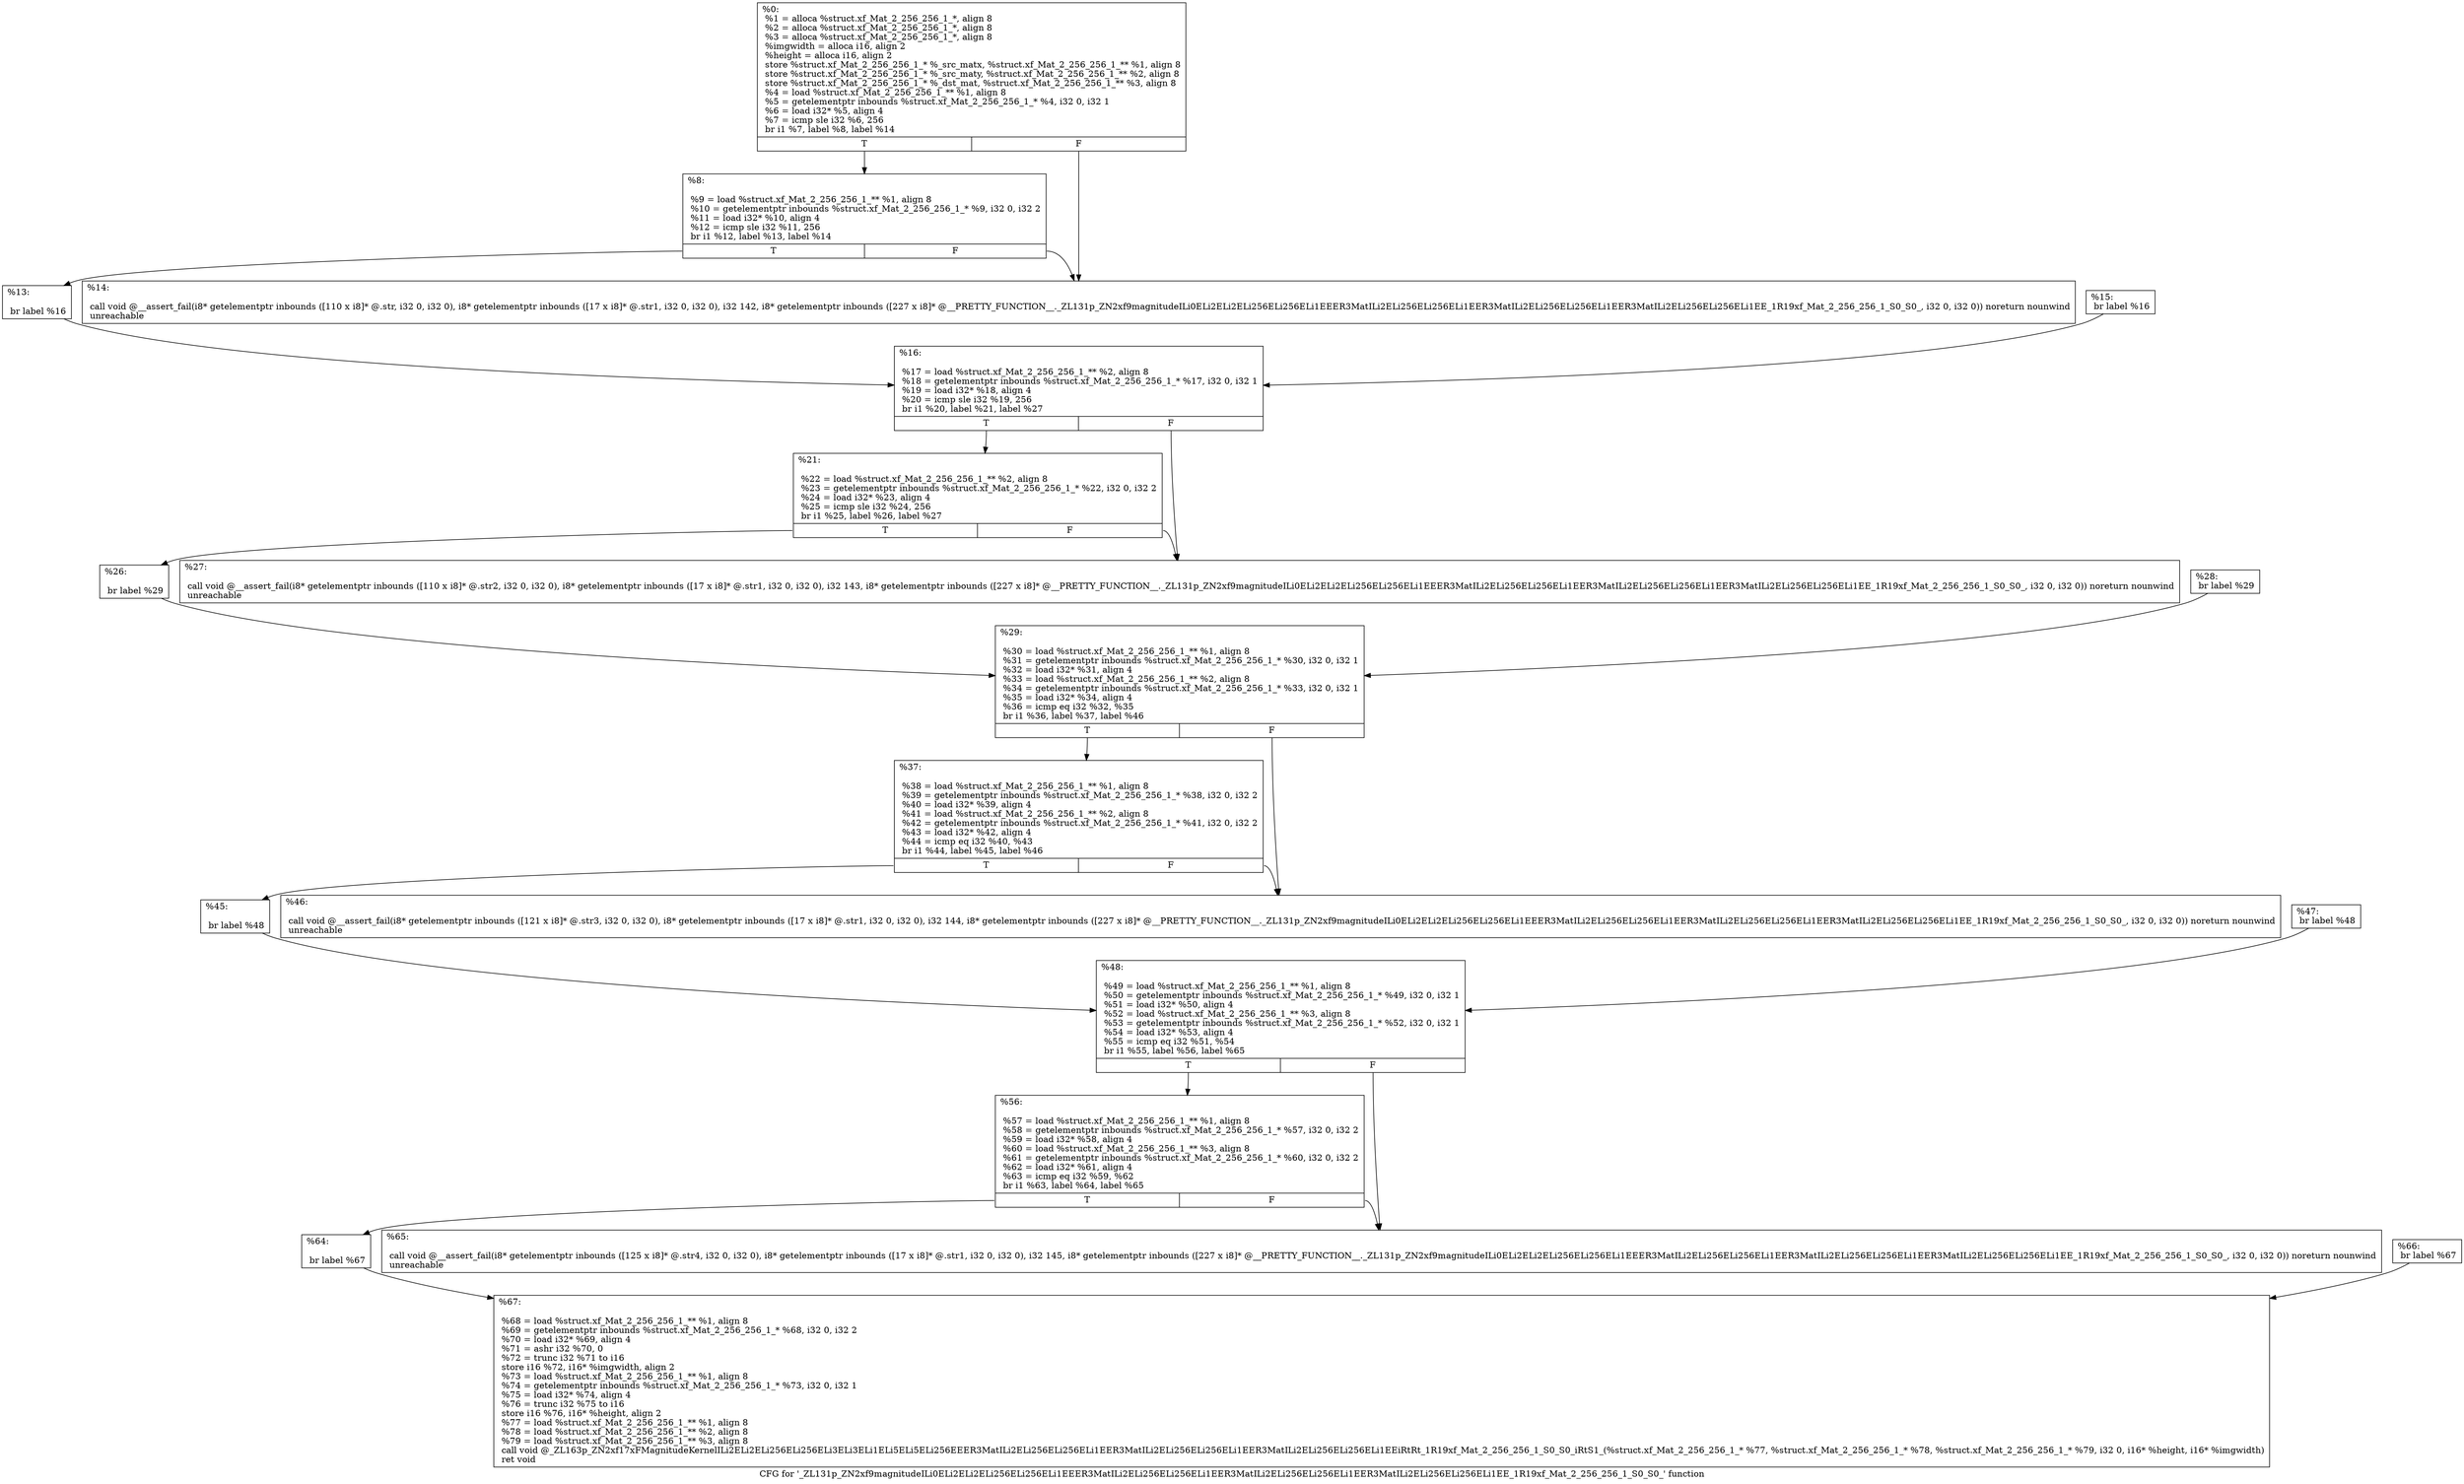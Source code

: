 digraph "CFG for '_ZL131p_ZN2xf9magnitudeILi0ELi2ELi2ELi256ELi256ELi1EEER3MatILi2ELi256ELi256ELi1EER3MatILi2ELi256ELi256ELi1EER3MatILi2ELi256ELi256ELi1EE_1R19xf_Mat_2_256_256_1_S0_S0_' function" {
	label="CFG for '_ZL131p_ZN2xf9magnitudeILi0ELi2ELi2ELi256ELi256ELi1EEER3MatILi2ELi256ELi256ELi1EER3MatILi2ELi256ELi256ELi1EER3MatILi2ELi256ELi256ELi1EE_1R19xf_Mat_2_256_256_1_S0_S0_' function";

	Node0x2cf87b0 [shape=record,label="{%0:\l  %1 = alloca %struct.xf_Mat_2_256_256_1_*, align 8\l  %2 = alloca %struct.xf_Mat_2_256_256_1_*, align 8\l  %3 = alloca %struct.xf_Mat_2_256_256_1_*, align 8\l  %imgwidth = alloca i16, align 2\l  %height = alloca i16, align 2\l  store %struct.xf_Mat_2_256_256_1_* %_src_matx, %struct.xf_Mat_2_256_256_1_** %1, align 8\l  store %struct.xf_Mat_2_256_256_1_* %_src_maty, %struct.xf_Mat_2_256_256_1_** %2, align 8\l  store %struct.xf_Mat_2_256_256_1_* %_dst_mat, %struct.xf_Mat_2_256_256_1_** %3, align 8\l  %4 = load %struct.xf_Mat_2_256_256_1_** %1, align 8\l  %5 = getelementptr inbounds %struct.xf_Mat_2_256_256_1_* %4, i32 0, i32 1\l  %6 = load i32* %5, align 4\l  %7 = icmp sle i32 %6, 256\l  br i1 %7, label %8, label %14\l|{<s0>T|<s1>F}}"];
	Node0x2cf87b0:s0 -> Node0x2cf8eb0;
	Node0x2cf87b0:s1 -> Node0x2cf8f10;
	Node0x2cf8eb0 [shape=record,label="{%8:\l\l  %9 = load %struct.xf_Mat_2_256_256_1_** %1, align 8\l  %10 = getelementptr inbounds %struct.xf_Mat_2_256_256_1_* %9, i32 0, i32 2\l  %11 = load i32* %10, align 4\l  %12 = icmp sle i32 %11, 256\l  br i1 %12, label %13, label %14\l|{<s0>T|<s1>F}}"];
	Node0x2cf8eb0:s0 -> Node0x2cf9240;
	Node0x2cf8eb0:s1 -> Node0x2cf8f10;
	Node0x2cf9240 [shape=record,label="{%13:\l\l  br label %16\l}"];
	Node0x2cf9240 -> Node0x2cf9350;
	Node0x2cf8f10 [shape=record,label="{%14:\l\l  call void @__assert_fail(i8* getelementptr inbounds ([110 x i8]* @.str, i32 0, i32 0), i8* getelementptr inbounds ([17 x i8]* @.str1, i32 0, i32 0), i32 142, i8* getelementptr inbounds ([227 x i8]* @__PRETTY_FUNCTION__._ZL131p_ZN2xf9magnitudeILi0ELi2ELi2ELi256ELi256ELi1EEER3MatILi2ELi256ELi256ELi1EER3MatILi2ELi256ELi256ELi1EER3MatILi2ELi256ELi256ELi1EE_1R19xf_Mat_2_256_256_1_S0_S0_, i32 0, i32 0)) noreturn nounwind\l  unreachable\l}"];
	Node0x2cf99c0 [shape=record,label="{%15:                                                  \l  br label %16\l}"];
	Node0x2cf99c0 -> Node0x2cf9350;
	Node0x2cf9350 [shape=record,label="{%16:\l\l  %17 = load %struct.xf_Mat_2_256_256_1_** %2, align 8\l  %18 = getelementptr inbounds %struct.xf_Mat_2_256_256_1_* %17, i32 0, i32 1\l  %19 = load i32* %18, align 4\l  %20 = icmp sle i32 %19, 256\l  br i1 %20, label %21, label %27\l|{<s0>T|<s1>F}}"];
	Node0x2cf9350:s0 -> Node0x2cf9c50;
	Node0x2cf9350:s1 -> Node0x2cf9cb0;
	Node0x2cf9c50 [shape=record,label="{%21:\l\l  %22 = load %struct.xf_Mat_2_256_256_1_** %2, align 8\l  %23 = getelementptr inbounds %struct.xf_Mat_2_256_256_1_* %22, i32 0, i32 2\l  %24 = load i32* %23, align 4\l  %25 = icmp sle i32 %24, 256\l  br i1 %25, label %26, label %27\l|{<s0>T|<s1>F}}"];
	Node0x2cf9c50:s0 -> Node0x2cfa000;
	Node0x2cf9c50:s1 -> Node0x2cf9cb0;
	Node0x2cfa000 [shape=record,label="{%26:\l\l  br label %29\l}"];
	Node0x2cfa000 -> Node0x2cfa110;
	Node0x2cf9cb0 [shape=record,label="{%27:\l\l  call void @__assert_fail(i8* getelementptr inbounds ([110 x i8]* @.str2, i32 0, i32 0), i8* getelementptr inbounds ([17 x i8]* @.str1, i32 0, i32 0), i32 143, i8* getelementptr inbounds ([227 x i8]* @__PRETTY_FUNCTION__._ZL131p_ZN2xf9magnitudeILi0ELi2ELi2ELi256ELi256ELi1EEER3MatILi2ELi256ELi256ELi1EER3MatILi2ELi256ELi256ELi1EER3MatILi2ELi256ELi256ELi1EE_1R19xf_Mat_2_256_256_1_S0_S0_, i32 0, i32 0)) noreturn nounwind\l  unreachable\l}"];
	Node0x2cfa4d0 [shape=record,label="{%28:                                                  \l  br label %29\l}"];
	Node0x2cfa4d0 -> Node0x2cfa110;
	Node0x2cfa110 [shape=record,label="{%29:\l\l  %30 = load %struct.xf_Mat_2_256_256_1_** %1, align 8\l  %31 = getelementptr inbounds %struct.xf_Mat_2_256_256_1_* %30, i32 0, i32 1\l  %32 = load i32* %31, align 4\l  %33 = load %struct.xf_Mat_2_256_256_1_** %2, align 8\l  %34 = getelementptr inbounds %struct.xf_Mat_2_256_256_1_* %33, i32 0, i32 1\l  %35 = load i32* %34, align 4\l  %36 = icmp eq i32 %32, %35\l  br i1 %36, label %37, label %46\l|{<s0>T|<s1>F}}"];
	Node0x2cfa110:s0 -> Node0x2cfa9a0;
	Node0x2cfa110:s1 -> Node0x2cfaa00;
	Node0x2cfa9a0 [shape=record,label="{%37:\l\l  %38 = load %struct.xf_Mat_2_256_256_1_** %1, align 8\l  %39 = getelementptr inbounds %struct.xf_Mat_2_256_256_1_* %38, i32 0, i32 2\l  %40 = load i32* %39, align 4\l  %41 = load %struct.xf_Mat_2_256_256_1_** %2, align 8\l  %42 = getelementptr inbounds %struct.xf_Mat_2_256_256_1_* %41, i32 0, i32 2\l  %43 = load i32* %42, align 4\l  %44 = icmp eq i32 %40, %43\l  br i1 %44, label %45, label %46\l|{<s0>T|<s1>F}}"];
	Node0x2cfa9a0:s0 -> Node0x2cfaf00;
	Node0x2cfa9a0:s1 -> Node0x2cfaa00;
	Node0x2cfaf00 [shape=record,label="{%45:\l\l  br label %48\l}"];
	Node0x2cfaf00 -> Node0x2cfb010;
	Node0x2cfaa00 [shape=record,label="{%46:\l\l  call void @__assert_fail(i8* getelementptr inbounds ([121 x i8]* @.str3, i32 0, i32 0), i8* getelementptr inbounds ([17 x i8]* @.str1, i32 0, i32 0), i32 144, i8* getelementptr inbounds ([227 x i8]* @__PRETTY_FUNCTION__._ZL131p_ZN2xf9magnitudeILi0ELi2ELi2ELi256ELi256ELi1EEER3MatILi2ELi256ELi256ELi1EER3MatILi2ELi256ELi256ELi1EER3MatILi2ELi256ELi256ELi1EE_1R19xf_Mat_2_256_256_1_S0_S0_, i32 0, i32 0)) noreturn nounwind\l  unreachable\l}"];
	Node0x2cfb3b0 [shape=record,label="{%47:                                                  \l  br label %48\l}"];
	Node0x2cfb3b0 -> Node0x2cfb010;
	Node0x2cfb010 [shape=record,label="{%48:\l\l  %49 = load %struct.xf_Mat_2_256_256_1_** %1, align 8\l  %50 = getelementptr inbounds %struct.xf_Mat_2_256_256_1_* %49, i32 0, i32 1\l  %51 = load i32* %50, align 4\l  %52 = load %struct.xf_Mat_2_256_256_1_** %3, align 8\l  %53 = getelementptr inbounds %struct.xf_Mat_2_256_256_1_* %52, i32 0, i32 1\l  %54 = load i32* %53, align 4\l  %55 = icmp eq i32 %51, %54\l  br i1 %55, label %56, label %65\l|{<s0>T|<s1>F}}"];
	Node0x2cfb010:s0 -> Node0x2cfb880;
	Node0x2cfb010:s1 -> Node0x2cfb8e0;
	Node0x2cfb880 [shape=record,label="{%56:\l\l  %57 = load %struct.xf_Mat_2_256_256_1_** %1, align 8\l  %58 = getelementptr inbounds %struct.xf_Mat_2_256_256_1_* %57, i32 0, i32 2\l  %59 = load i32* %58, align 4\l  %60 = load %struct.xf_Mat_2_256_256_1_** %3, align 8\l  %61 = getelementptr inbounds %struct.xf_Mat_2_256_256_1_* %60, i32 0, i32 2\l  %62 = load i32* %61, align 4\l  %63 = icmp eq i32 %59, %62\l  br i1 %63, label %64, label %65\l|{<s0>T|<s1>F}}"];
	Node0x2cfb880:s0 -> Node0x2cfbde0;
	Node0x2cfb880:s1 -> Node0x2cfb8e0;
	Node0x2cfbde0 [shape=record,label="{%64:\l\l  br label %67\l}"];
	Node0x2cfbde0 -> Node0x2cfc300;
	Node0x2cfb8e0 [shape=record,label="{%65:\l\l  call void @__assert_fail(i8* getelementptr inbounds ([125 x i8]* @.str4, i32 0, i32 0), i8* getelementptr inbounds ([17 x i8]* @.str1, i32 0, i32 0), i32 145, i8* getelementptr inbounds ([227 x i8]* @__PRETTY_FUNCTION__._ZL131p_ZN2xf9magnitudeILi0ELi2ELi2ELi256ELi256ELi1EEER3MatILi2ELi256ELi256ELi1EER3MatILi2ELi256ELi256ELi1EER3MatILi2ELi256ELi256ELi1EE_1R19xf_Mat_2_256_256_1_S0_S0_, i32 0, i32 0)) noreturn nounwind\l  unreachable\l}"];
	Node0x2cfc6a0 [shape=record,label="{%66:                                                  \l  br label %67\l}"];
	Node0x2cfc6a0 -> Node0x2cfc300;
	Node0x2cfc300 [shape=record,label="{%67:\l\l  %68 = load %struct.xf_Mat_2_256_256_1_** %1, align 8\l  %69 = getelementptr inbounds %struct.xf_Mat_2_256_256_1_* %68, i32 0, i32 2\l  %70 = load i32* %69, align 4\l  %71 = ashr i32 %70, 0\l  %72 = trunc i32 %71 to i16\l  store i16 %72, i16* %imgwidth, align 2\l  %73 = load %struct.xf_Mat_2_256_256_1_** %1, align 8\l  %74 = getelementptr inbounds %struct.xf_Mat_2_256_256_1_* %73, i32 0, i32 1\l  %75 = load i32* %74, align 4\l  %76 = trunc i32 %75 to i16\l  store i16 %76, i16* %height, align 2\l  %77 = load %struct.xf_Mat_2_256_256_1_** %1, align 8\l  %78 = load %struct.xf_Mat_2_256_256_1_** %2, align 8\l  %79 = load %struct.xf_Mat_2_256_256_1_** %3, align 8\l  call void @_ZL163p_ZN2xf17xFMagnitudeKernelILi2ELi2ELi256ELi256ELi3ELi3ELi1ELi5ELi5ELi256EEER3MatILi2ELi256ELi256ELi1EER3MatILi2ELi256ELi256ELi1EER3MatILi2ELi256ELi256ELi1EEiRtRt_1R19xf_Mat_2_256_256_1_S0_S0_iRtS1_(%struct.xf_Mat_2_256_256_1_* %77, %struct.xf_Mat_2_256_256_1_* %78, %struct.xf_Mat_2_256_256_1_* %79, i32 0, i16* %height, i16* %imgwidth)\l  ret void\l}"];
}
